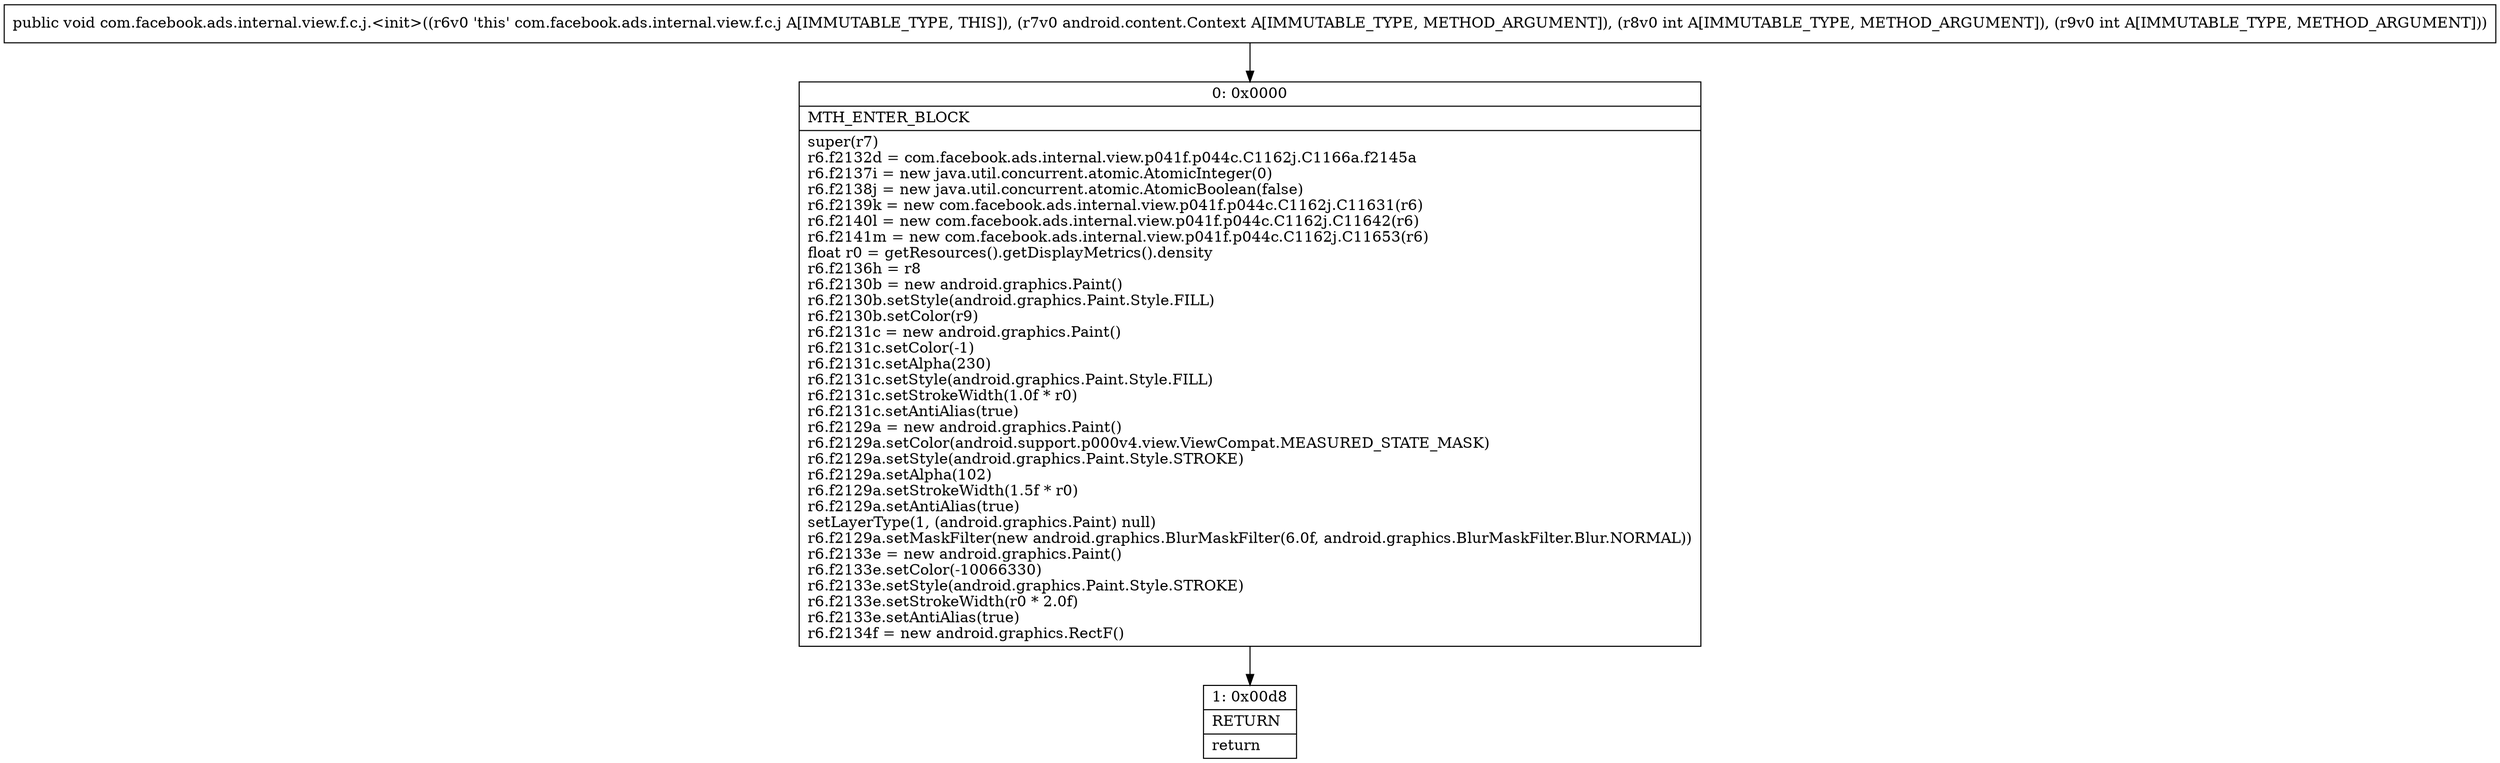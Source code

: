 digraph "CFG forcom.facebook.ads.internal.view.f.c.j.\<init\>(Landroid\/content\/Context;II)V" {
Node_0 [shape=record,label="{0\:\ 0x0000|MTH_ENTER_BLOCK\l|super(r7)\lr6.f2132d = com.facebook.ads.internal.view.p041f.p044c.C1162j.C1166a.f2145a\lr6.f2137i = new java.util.concurrent.atomic.AtomicInteger(0)\lr6.f2138j = new java.util.concurrent.atomic.AtomicBoolean(false)\lr6.f2139k = new com.facebook.ads.internal.view.p041f.p044c.C1162j.C11631(r6)\lr6.f2140l = new com.facebook.ads.internal.view.p041f.p044c.C1162j.C11642(r6)\lr6.f2141m = new com.facebook.ads.internal.view.p041f.p044c.C1162j.C11653(r6)\lfloat r0 = getResources().getDisplayMetrics().density\lr6.f2136h = r8\lr6.f2130b = new android.graphics.Paint()\lr6.f2130b.setStyle(android.graphics.Paint.Style.FILL)\lr6.f2130b.setColor(r9)\lr6.f2131c = new android.graphics.Paint()\lr6.f2131c.setColor(\-1)\lr6.f2131c.setAlpha(230)\lr6.f2131c.setStyle(android.graphics.Paint.Style.FILL)\lr6.f2131c.setStrokeWidth(1.0f * r0)\lr6.f2131c.setAntiAlias(true)\lr6.f2129a = new android.graphics.Paint()\lr6.f2129a.setColor(android.support.p000v4.view.ViewCompat.MEASURED_STATE_MASK)\lr6.f2129a.setStyle(android.graphics.Paint.Style.STROKE)\lr6.f2129a.setAlpha(102)\lr6.f2129a.setStrokeWidth(1.5f * r0)\lr6.f2129a.setAntiAlias(true)\lsetLayerType(1, (android.graphics.Paint) null)\lr6.f2129a.setMaskFilter(new android.graphics.BlurMaskFilter(6.0f, android.graphics.BlurMaskFilter.Blur.NORMAL))\lr6.f2133e = new android.graphics.Paint()\lr6.f2133e.setColor(\-10066330)\lr6.f2133e.setStyle(android.graphics.Paint.Style.STROKE)\lr6.f2133e.setStrokeWidth(r0 * 2.0f)\lr6.f2133e.setAntiAlias(true)\lr6.f2134f = new android.graphics.RectF()\l}"];
Node_1 [shape=record,label="{1\:\ 0x00d8|RETURN\l|return\l}"];
MethodNode[shape=record,label="{public void com.facebook.ads.internal.view.f.c.j.\<init\>((r6v0 'this' com.facebook.ads.internal.view.f.c.j A[IMMUTABLE_TYPE, THIS]), (r7v0 android.content.Context A[IMMUTABLE_TYPE, METHOD_ARGUMENT]), (r8v0 int A[IMMUTABLE_TYPE, METHOD_ARGUMENT]), (r9v0 int A[IMMUTABLE_TYPE, METHOD_ARGUMENT])) }"];
MethodNode -> Node_0;
Node_0 -> Node_1;
}

